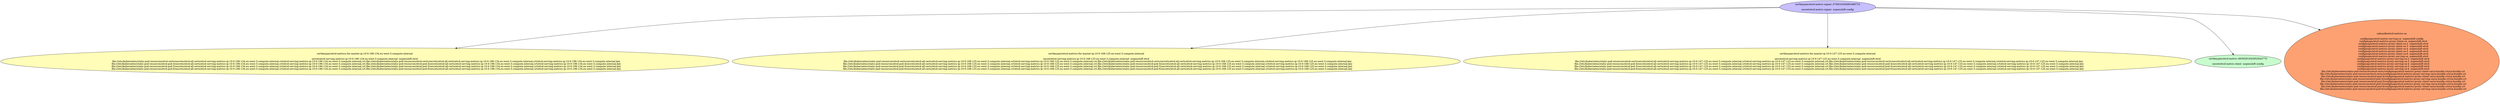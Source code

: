 digraph "OpenShift Certificates" {
  // Node definitions.
  0 [
    label="certkeypair/etcd-metrics-for-master-ip-10-0-196-134.eu-west-3.compute.internal\n\nsecret/etcd-serving-metrics-ip-10-0-196-134.eu-west-3.compute.internal -nopenshift-etcd\n    file:///etc/kubernetes/static-pod-resources/etcd-certs/secrets/etcd-all-certs/etcd-serving-metrics-ip-10-0-196-134.eu-west-3.compute.internal.crt/etcd-serving-metrics-ip-10-0-196-134.eu-west-3.compute.internal.crt,file:///etc/kubernetes/static-pod-resources/etcd-certs/secrets/etcd-all-certs/etcd-serving-metrics-ip-10-0-196-134.eu-west-3.compute.internal.crt/etcd-serving-metrics-ip-10-0-196-134.eu-west-3.compute.internal.key\n    file:///etc/kubernetes/static-pod-resources/etcd-pod-4/secrets/etcd-all-certs/etcd-serving-metrics-ip-10-0-196-134.eu-west-3.compute.internal.crt/etcd-serving-metrics-ip-10-0-196-134.eu-west-3.compute.internal.crt,file:///etc/kubernetes/static-pod-resources/etcd-pod-4/secrets/etcd-all-certs/etcd-serving-metrics-ip-10-0-196-134.eu-west-3.compute.internal.crt/etcd-serving-metrics-ip-10-0-196-134.eu-west-3.compute.internal.key\n    file:///etc/kubernetes/static-pod-resources/etcd-pod-5/secrets/etcd-all-certs/etcd-serving-metrics-ip-10-0-196-134.eu-west-3.compute.internal.crt/etcd-serving-metrics-ip-10-0-196-134.eu-west-3.compute.internal.crt,file:///etc/kubernetes/static-pod-resources/etcd-pod-5/secrets/etcd-all-certs/etcd-serving-metrics-ip-10-0-196-134.eu-west-3.compute.internal.crt/etcd-serving-metrics-ip-10-0-196-134.eu-west-3.compute.internal.key\n    file:///etc/kubernetes/static-pod-resources/etcd-pod-6/secrets/etcd-all-certs/etcd-serving-metrics-ip-10-0-196-134.eu-west-3.compute.internal.crt/etcd-serving-metrics-ip-10-0-196-134.eu-west-3.compute.internal.crt,file:///etc/kubernetes/static-pod-resources/etcd-pod-6/secrets/etcd-all-certs/etcd-serving-metrics-ip-10-0-196-134.eu-west-3.compute.internal.crt/etcd-serving-metrics-ip-10-0-196-134.eu-west-3.compute.internal.key\n"
    style=filled
    fillcolor="#fffdb8"
  ];
  1 [
    label="certkeypair/etcd-metric-signer::576816345683489723\n\nsecret/etcd-metric-signer -nopenshift-config\n"
    style=filled
    fillcolor="#c7bfff"
  ];
  2 [
    label="certkeypair/etcd-metrics-for-master-ip-10-0-168-125.eu-west-3.compute.internal\n\nsecret/etcd-serving-metrics-ip-10-0-168-125.eu-west-3.compute.internal -nopenshift-etcd\n    file:///etc/kubernetes/static-pod-resources/etcd-certs/secrets/etcd-all-certs/etcd-serving-metrics-ip-10-0-168-125.eu-west-3.compute.internal.crt/etcd-serving-metrics-ip-10-0-168-125.eu-west-3.compute.internal.crt,file:///etc/kubernetes/static-pod-resources/etcd-certs/secrets/etcd-all-certs/etcd-serving-metrics-ip-10-0-168-125.eu-west-3.compute.internal.crt/etcd-serving-metrics-ip-10-0-168-125.eu-west-3.compute.internal.key\n    file:///etc/kubernetes/static-pod-resources/etcd-pod-4/secrets/etcd-all-certs/etcd-serving-metrics-ip-10-0-168-125.eu-west-3.compute.internal.crt/etcd-serving-metrics-ip-10-0-168-125.eu-west-3.compute.internal.crt,file:///etc/kubernetes/static-pod-resources/etcd-pod-4/secrets/etcd-all-certs/etcd-serving-metrics-ip-10-0-168-125.eu-west-3.compute.internal.crt/etcd-serving-metrics-ip-10-0-168-125.eu-west-3.compute.internal.key\n    file:///etc/kubernetes/static-pod-resources/etcd-pod-5/secrets/etcd-all-certs/etcd-serving-metrics-ip-10-0-168-125.eu-west-3.compute.internal.crt/etcd-serving-metrics-ip-10-0-168-125.eu-west-3.compute.internal.crt,file:///etc/kubernetes/static-pod-resources/etcd-pod-5/secrets/etcd-all-certs/etcd-serving-metrics-ip-10-0-168-125.eu-west-3.compute.internal.crt/etcd-serving-metrics-ip-10-0-168-125.eu-west-3.compute.internal.key\n    file:///etc/kubernetes/static-pod-resources/etcd-pod-6/secrets/etcd-all-certs/etcd-serving-metrics-ip-10-0-168-125.eu-west-3.compute.internal.crt/etcd-serving-metrics-ip-10-0-168-125.eu-west-3.compute.internal.crt,file:///etc/kubernetes/static-pod-resources/etcd-pod-6/secrets/etcd-all-certs/etcd-serving-metrics-ip-10-0-168-125.eu-west-3.compute.internal.crt/etcd-serving-metrics-ip-10-0-168-125.eu-west-3.compute.internal.key\n"
    style=filled
    fillcolor="#fffdb8"
  ];
  3 [
    label="certkeypair/etcd-metrics-for-master-ip-10-0-147-125.eu-west-3.compute.internal\n\nsecret/etcd-serving-metrics-ip-10-0-147-125.eu-west-3.compute.internal -nopenshift-etcd\n    file:///etc/kubernetes/static-pod-resources/etcd-certs/secrets/etcd-all-certs/etcd-serving-metrics-ip-10-0-147-125.eu-west-3.compute.internal.crt/etcd-serving-metrics-ip-10-0-147-125.eu-west-3.compute.internal.crt,file:///etc/kubernetes/static-pod-resources/etcd-certs/secrets/etcd-all-certs/etcd-serving-metrics-ip-10-0-147-125.eu-west-3.compute.internal.crt/etcd-serving-metrics-ip-10-0-147-125.eu-west-3.compute.internal.key\n    file:///etc/kubernetes/static-pod-resources/etcd-pod-4/secrets/etcd-all-certs/etcd-serving-metrics-ip-10-0-147-125.eu-west-3.compute.internal.crt/etcd-serving-metrics-ip-10-0-147-125.eu-west-3.compute.internal.crt,file:///etc/kubernetes/static-pod-resources/etcd-pod-4/secrets/etcd-all-certs/etcd-serving-metrics-ip-10-0-147-125.eu-west-3.compute.internal.crt/etcd-serving-metrics-ip-10-0-147-125.eu-west-3.compute.internal.key\n    file:///etc/kubernetes/static-pod-resources/etcd-pod-5/secrets/etcd-all-certs/etcd-serving-metrics-ip-10-0-147-125.eu-west-3.compute.internal.crt/etcd-serving-metrics-ip-10-0-147-125.eu-west-3.compute.internal.crt,file:///etc/kubernetes/static-pod-resources/etcd-pod-5/secrets/etcd-all-certs/etcd-serving-metrics-ip-10-0-147-125.eu-west-3.compute.internal.crt/etcd-serving-metrics-ip-10-0-147-125.eu-west-3.compute.internal.key\n    file:///etc/kubernetes/static-pod-resources/etcd-pod-6/secrets/etcd-all-certs/etcd-serving-metrics-ip-10-0-147-125.eu-west-3.compute.internal.crt/etcd-serving-metrics-ip-10-0-147-125.eu-west-3.compute.internal.crt,file:///etc/kubernetes/static-pod-resources/etcd-pod-6/secrets/etcd-all-certs/etcd-serving-metrics-ip-10-0-147-125.eu-west-3.compute.internal.crt/etcd-serving-metrics-ip-10-0-147-125.eu-west-3.compute.internal.key\n"
    style=filled
    fillcolor="#fffdb8"
  ];
  4 [
    label="certkeypair/etcd-metric::8939281642952943770\n\nsecret/etcd-metric-client -nopenshift-config\n"
    style=filled
    fillcolor="#c8fbcd"
  ];
  5 [
    label="cabundle/etcd-metrics-ca\n\nconfigmaps/etcd-metric-serving-ca -nopenshift-config\n    configmaps/etcd-metrics-proxy-client-ca -nopenshift-etcd\n    configmaps/etcd-metrics-proxy-client-ca-2 -nopenshift-etcd\n    configmaps/etcd-metrics-proxy-client-ca-3 -nopenshift-etcd\n    configmaps/etcd-metrics-proxy-client-ca-4 -nopenshift-etcd\n    configmaps/etcd-metrics-proxy-client-ca-5 -nopenshift-etcd\n    configmaps/etcd-metrics-proxy-client-ca-6 -nopenshift-etcd\n    configmaps/etcd-metrics-proxy-serving-ca -nopenshift-etcd\n    configmaps/etcd-metrics-proxy-serving-ca-2 -nopenshift-etcd\n    configmaps/etcd-metrics-proxy-serving-ca-3 -nopenshift-etcd\n    configmaps/etcd-metrics-proxy-serving-ca-4 -nopenshift-etcd\n    configmaps/etcd-metrics-proxy-serving-ca-5 -nopenshift-etcd\n    configmaps/etcd-metrics-proxy-serving-ca-6 -nopenshift-etcd\n    file:///etc/kubernetes/static-pod-resources/etcd-certs/configmaps/etcd-metrics-proxy-client-ca/ca-bundle.crt/ca-bundle.crt\n    file:///etc/kubernetes/static-pod-resources/etcd-certs/configmaps/etcd-metrics-proxy-serving-ca/ca-bundle.crt/ca-bundle.crt\n    file:///etc/kubernetes/static-pod-resources/etcd-pod-4/configmaps/etcd-metrics-proxy-client-ca/ca-bundle.crt/ca-bundle.crt\n    file:///etc/kubernetes/static-pod-resources/etcd-pod-4/configmaps/etcd-metrics-proxy-serving-ca/ca-bundle.crt/ca-bundle.crt\n    file:///etc/kubernetes/static-pod-resources/etcd-pod-5/configmaps/etcd-metrics-proxy-client-ca/ca-bundle.crt/ca-bundle.crt\n    file:///etc/kubernetes/static-pod-resources/etcd-pod-5/configmaps/etcd-metrics-proxy-serving-ca/ca-bundle.crt/ca-bundle.crt\n    file:///etc/kubernetes/static-pod-resources/etcd-pod-6/configmaps/etcd-metrics-proxy-client-ca/ca-bundle.crt/ca-bundle.crt\n    file:///etc/kubernetes/static-pod-resources/etcd-pod-6/configmaps/etcd-metrics-proxy-serving-ca/ca-bundle.crt/ca-bundle.crt\n"
    style=filled
    fillcolor="#fda172"
  ];

  // Edge definitions.
  1 -> 0;
  1 -> 2;
  1 -> 3;
  1 -> 4;
  1 -> 5;
}